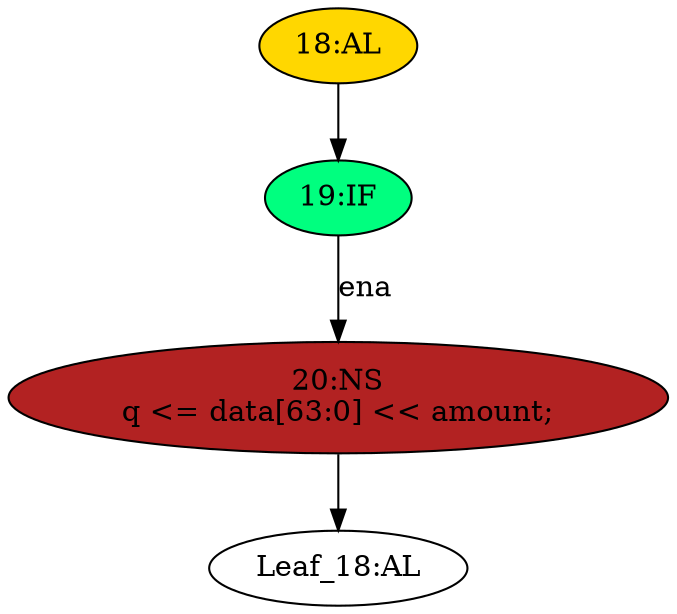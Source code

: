 strict digraph "" {
	node [label="\N"];
	"18:AL"	[ast="<pyverilog.vparser.ast.Always object at 0x7f74a36fc850>",
		clk_sens=True,
		fillcolor=gold,
		label="18:AL",
		sens="['clk']",
		statements="[]",
		style=filled,
		typ=Always,
		use_var="['ena', 'amount', 'data']"];
	"19:IF"	[ast="<pyverilog.vparser.ast.IfStatement object at 0x7f74a36fca10>",
		fillcolor=springgreen,
		label="19:IF",
		statements="[]",
		style=filled,
		typ=IfStatement];
	"18:AL" -> "19:IF"	[cond="[]",
		lineno=None];
	"Leaf_18:AL"	[def_var="['q']",
		label="Leaf_18:AL"];
	"20:NS"	[ast="<pyverilog.vparser.ast.NonblockingSubstitution object at 0x7f74a36fcad0>",
		fillcolor=firebrick,
		label="20:NS
q <= data[63:0] << amount;",
		statements="[<pyverilog.vparser.ast.NonblockingSubstitution object at 0x7f74a36fcad0>]",
		style=filled,
		typ=NonblockingSubstitution];
	"20:NS" -> "Leaf_18:AL"	[cond="[]",
		lineno=None];
	"19:IF" -> "20:NS"	[cond="['ena']",
		label=ena,
		lineno=19];
}
